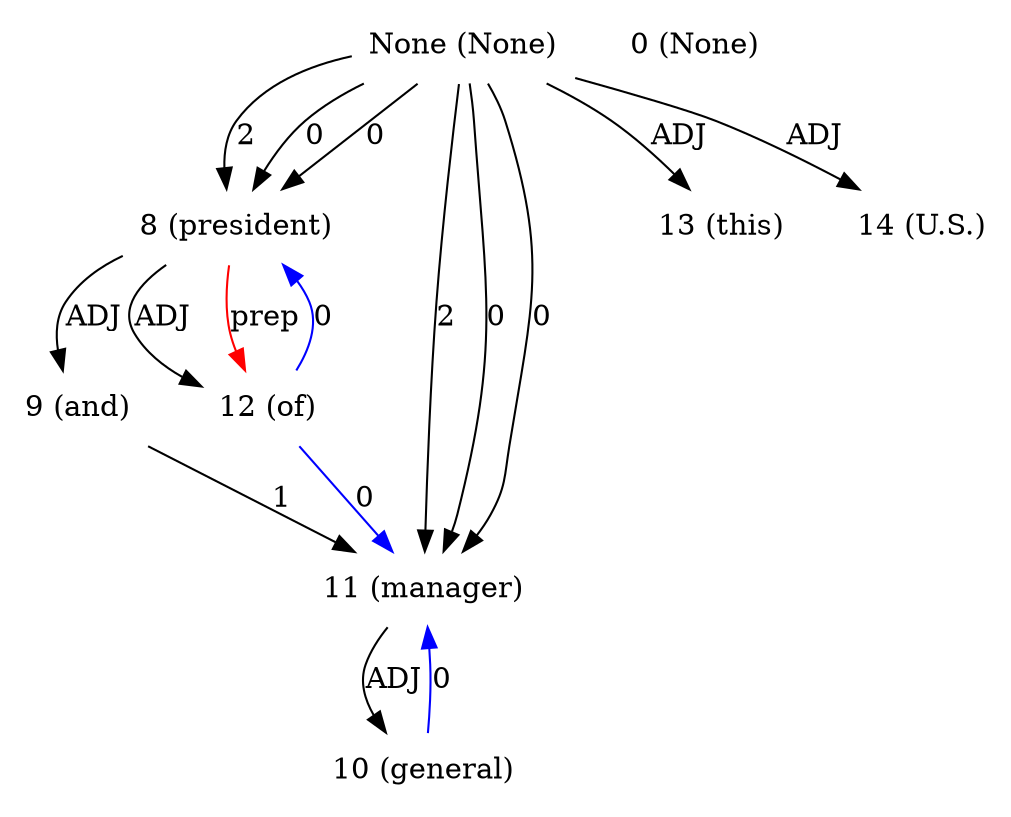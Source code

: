 digraph G{
edge [dir=forward]
node [shape=plaintext]

None [label="None (None)"]
None -> 8 [label="2"]
None -> 11 [label="2"]
None [label="None (None)"]
None -> 11 [label="0"]
None -> 8 [label="0"]
None [label="None (None)"]
None -> 11 [label="0"]
None -> 8 [label="0"]
None [label="None (None)"]
None -> 13 [label="ADJ"]
None -> 14 [label="ADJ"]
0 [label="0 (None)"]
8 [label="8 (president)"]
8 -> 9 [label="ADJ"]
8 -> 12 [label="ADJ"]
9 [label="9 (and)"]
9 -> 11 [label="1"]
10 [label="10 (general)"]
10 -> 11 [label="0", color="blue"]
11 [label="11 (manager)"]
11 -> 10 [label="ADJ"]
12 [label="12 (of)"]
12 -> 8 [label="0", color="blue"]
12 -> 11 [label="0", color="blue"]
8 -> 12 [label="prep", color="red"]
13 [label="13 (this)"]
14 [label="14 (U.S.)"]
}
